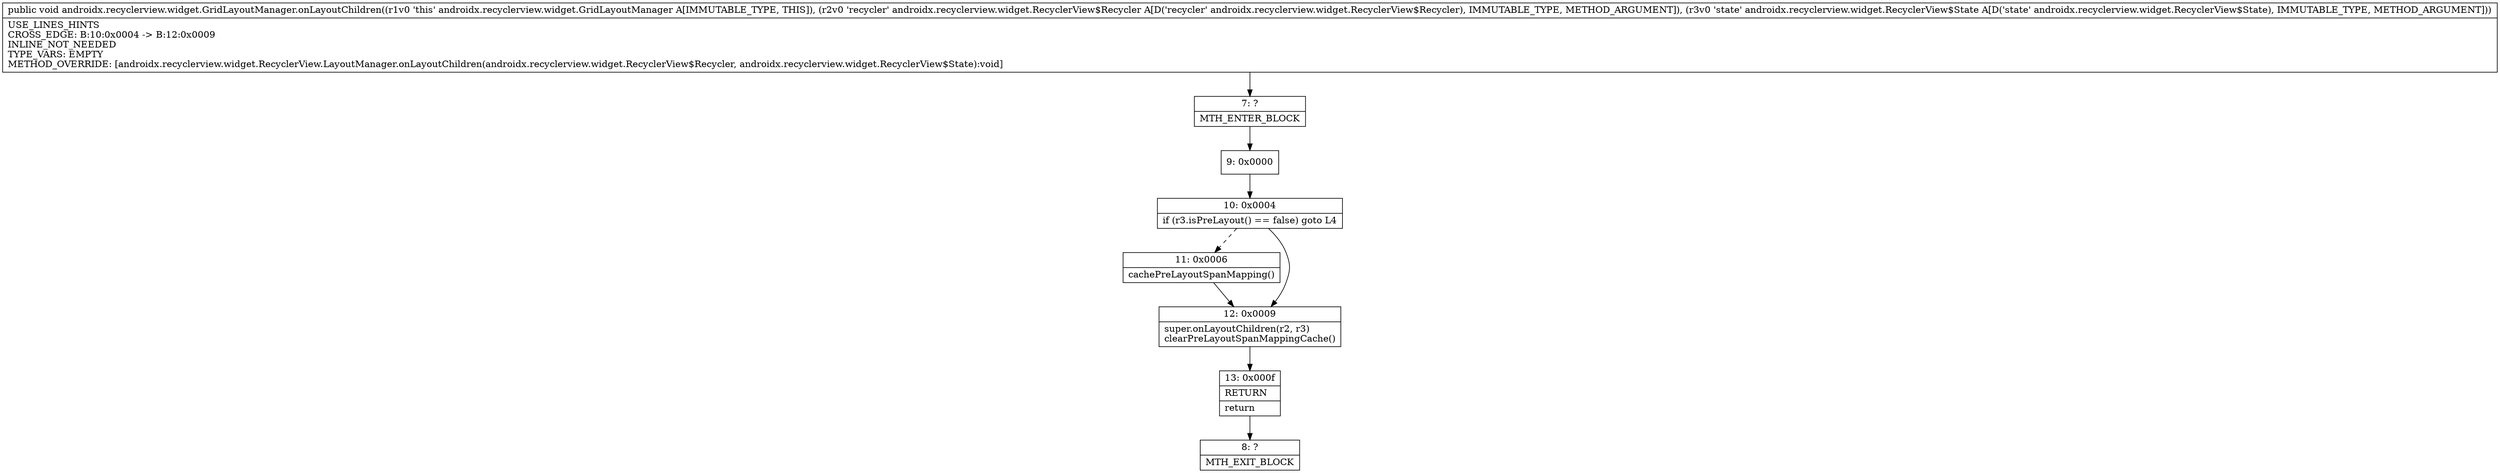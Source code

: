 digraph "CFG forandroidx.recyclerview.widget.GridLayoutManager.onLayoutChildren(Landroidx\/recyclerview\/widget\/RecyclerView$Recycler;Landroidx\/recyclerview\/widget\/RecyclerView$State;)V" {
Node_7 [shape=record,label="{7\:\ ?|MTH_ENTER_BLOCK\l}"];
Node_9 [shape=record,label="{9\:\ 0x0000}"];
Node_10 [shape=record,label="{10\:\ 0x0004|if (r3.isPreLayout() == false) goto L4\l}"];
Node_11 [shape=record,label="{11\:\ 0x0006|cachePreLayoutSpanMapping()\l}"];
Node_12 [shape=record,label="{12\:\ 0x0009|super.onLayoutChildren(r2, r3)\lclearPreLayoutSpanMappingCache()\l}"];
Node_13 [shape=record,label="{13\:\ 0x000f|RETURN\l|return\l}"];
Node_8 [shape=record,label="{8\:\ ?|MTH_EXIT_BLOCK\l}"];
MethodNode[shape=record,label="{public void androidx.recyclerview.widget.GridLayoutManager.onLayoutChildren((r1v0 'this' androidx.recyclerview.widget.GridLayoutManager A[IMMUTABLE_TYPE, THIS]), (r2v0 'recycler' androidx.recyclerview.widget.RecyclerView$Recycler A[D('recycler' androidx.recyclerview.widget.RecyclerView$Recycler), IMMUTABLE_TYPE, METHOD_ARGUMENT]), (r3v0 'state' androidx.recyclerview.widget.RecyclerView$State A[D('state' androidx.recyclerview.widget.RecyclerView$State), IMMUTABLE_TYPE, METHOD_ARGUMENT]))  | USE_LINES_HINTS\lCROSS_EDGE: B:10:0x0004 \-\> B:12:0x0009\lINLINE_NOT_NEEDED\lTYPE_VARS: EMPTY\lMETHOD_OVERRIDE: [androidx.recyclerview.widget.RecyclerView.LayoutManager.onLayoutChildren(androidx.recyclerview.widget.RecyclerView$Recycler, androidx.recyclerview.widget.RecyclerView$State):void]\l}"];
MethodNode -> Node_7;Node_7 -> Node_9;
Node_9 -> Node_10;
Node_10 -> Node_11[style=dashed];
Node_10 -> Node_12;
Node_11 -> Node_12;
Node_12 -> Node_13;
Node_13 -> Node_8;
}

